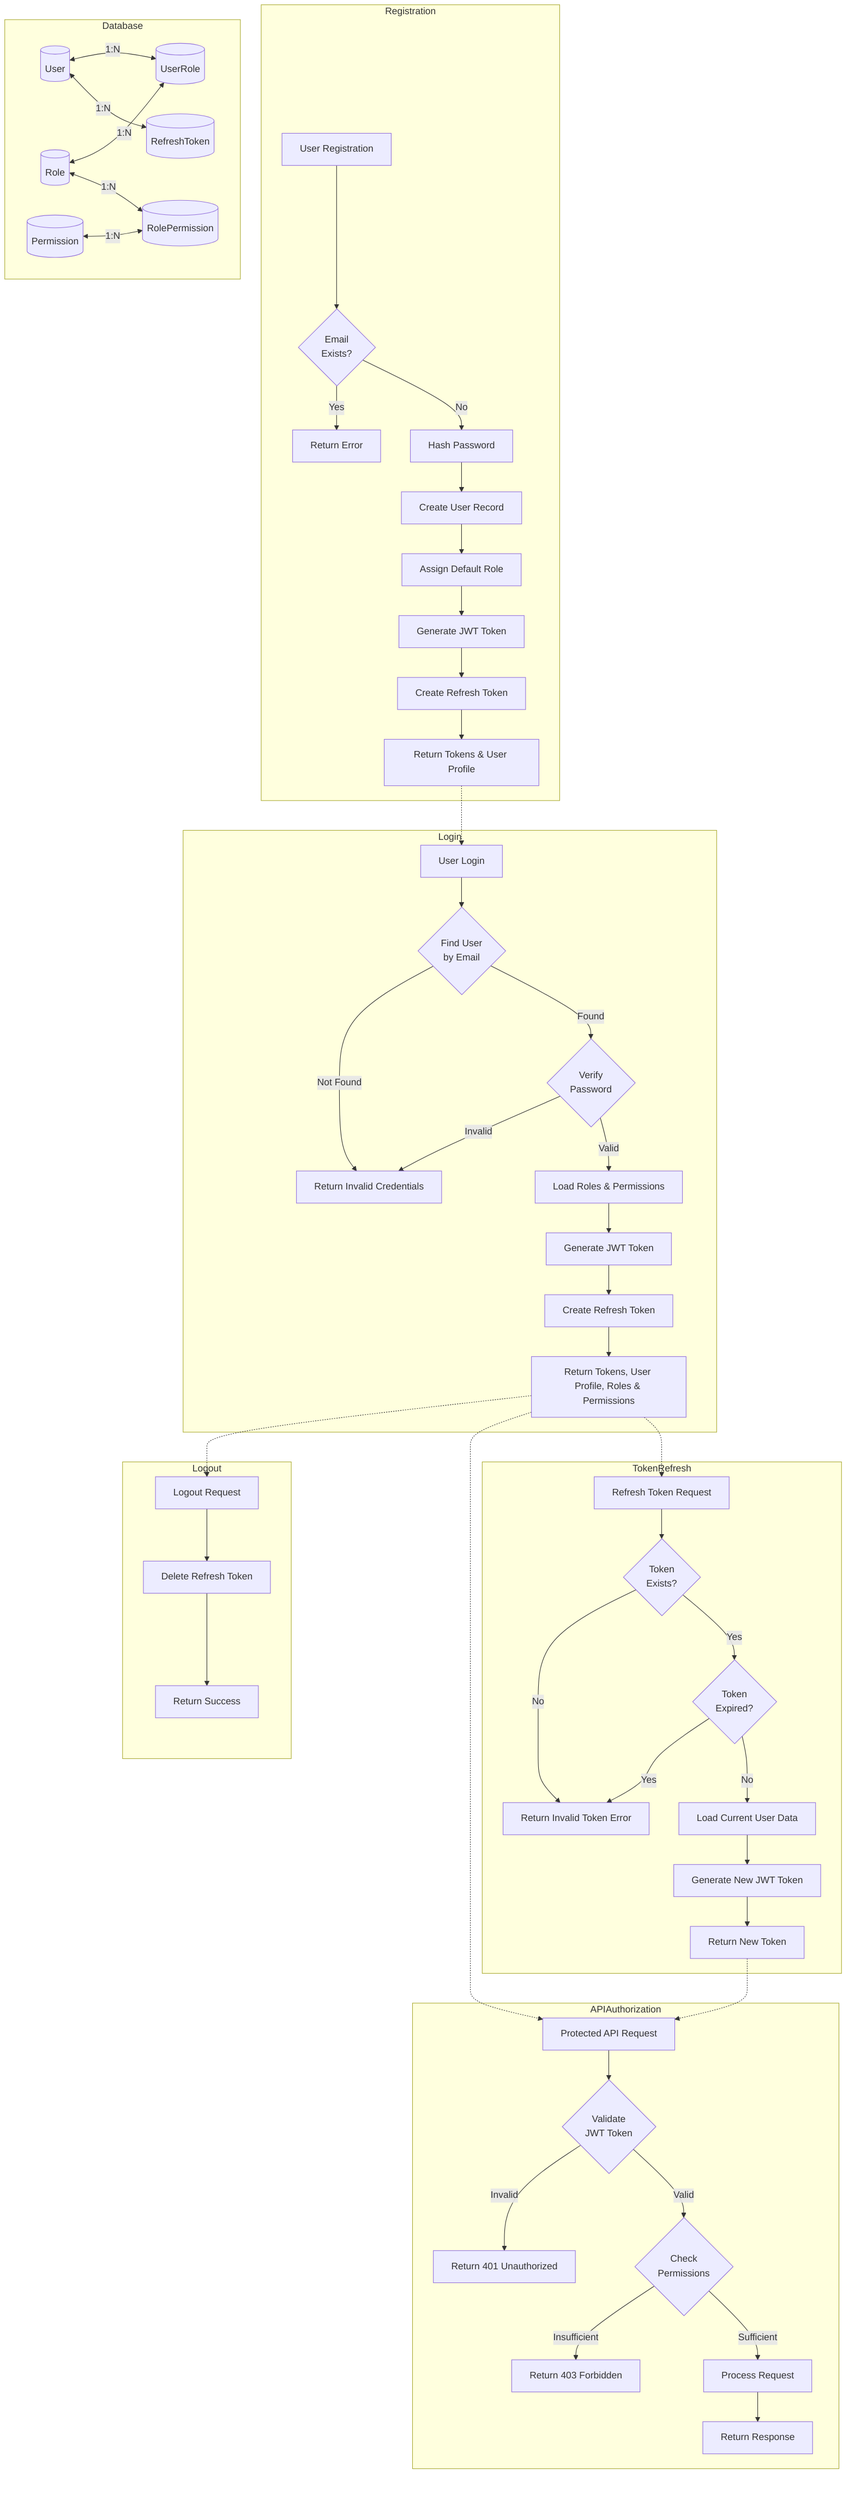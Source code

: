flowchart TD
    %% Main Authentication Flows
    subgraph Registration
        A[User Registration] --> B{Email\nExists?}
        B -->|Yes| C[Return Error]
        B -->|No| D[Hash Password]
        D --> E[Create User Record]
        E --> F[Assign Default Role]
        F --> G[Generate JWT Token]
        G --> H[Create Refresh Token]
        H --> I[Return Tokens & User Profile]
    end

    subgraph Login
        J[User Login] --> K{Find User\nby Email}
        K -->|Not Found| L[Return Invalid Credentials]
        K -->|Found| M{Verify\nPassword}
        M -->|Invalid| L
        M -->|Valid| N[Load Roles & Permissions]
        N --> O[Generate JWT Token]
        O --> P[Create Refresh Token]
        P --> Q[Return Tokens, User Profile, Roles & Permissions]
    end

    subgraph TokenRefresh
        R[Refresh Token Request] --> S{Token\nExists?}
        S -->|No| T[Return Invalid Token Error]
        S -->|Yes| U{Token\nExpired?}
        U -->|Yes| T
        U -->|No| V[Load Current User Data]
        V --> W[Generate New JWT Token]
        W --> X[Return New Token]
    end

    subgraph Logout
        Y[Logout Request] --> Z[Delete Refresh Token]
        Z --> AA[Return Success]
    end

    %% Database Tables & Relations
    subgraph Database
        User[(User)]
        Role[(Role)]
        Permission[(Permission)]
        UserRole[(UserRole)]
        RolePermission[(RolePermission)]
        RefreshToken[(RefreshToken)]
        
        User <-->|1:N| UserRole
        Role <-->|1:N| UserRole
        Role <-->|1:N| RolePermission
        Permission <-->|1:N| RolePermission
        User <-->|1:N| RefreshToken
    end

    %% API Authorization
    subgraph APIAuthorization
        AB[Protected API Request] --> AC{Validate\nJWT Token}
        AC -->|Invalid| AD[Return 401 Unauthorized]
        AC -->|Valid| AE{Check\nPermissions}
        AE -->|Insufficient| AF[Return 403 Forbidden]
        AE -->|Sufficient| AG[Process Request]
        AG --> AH[Return Response]
    end

    %% Flow connections between subgraphs
    I -.-> J
    Q -.-> AB
    Q -.-> R
    Q -.-> Y
    X -.-> AB